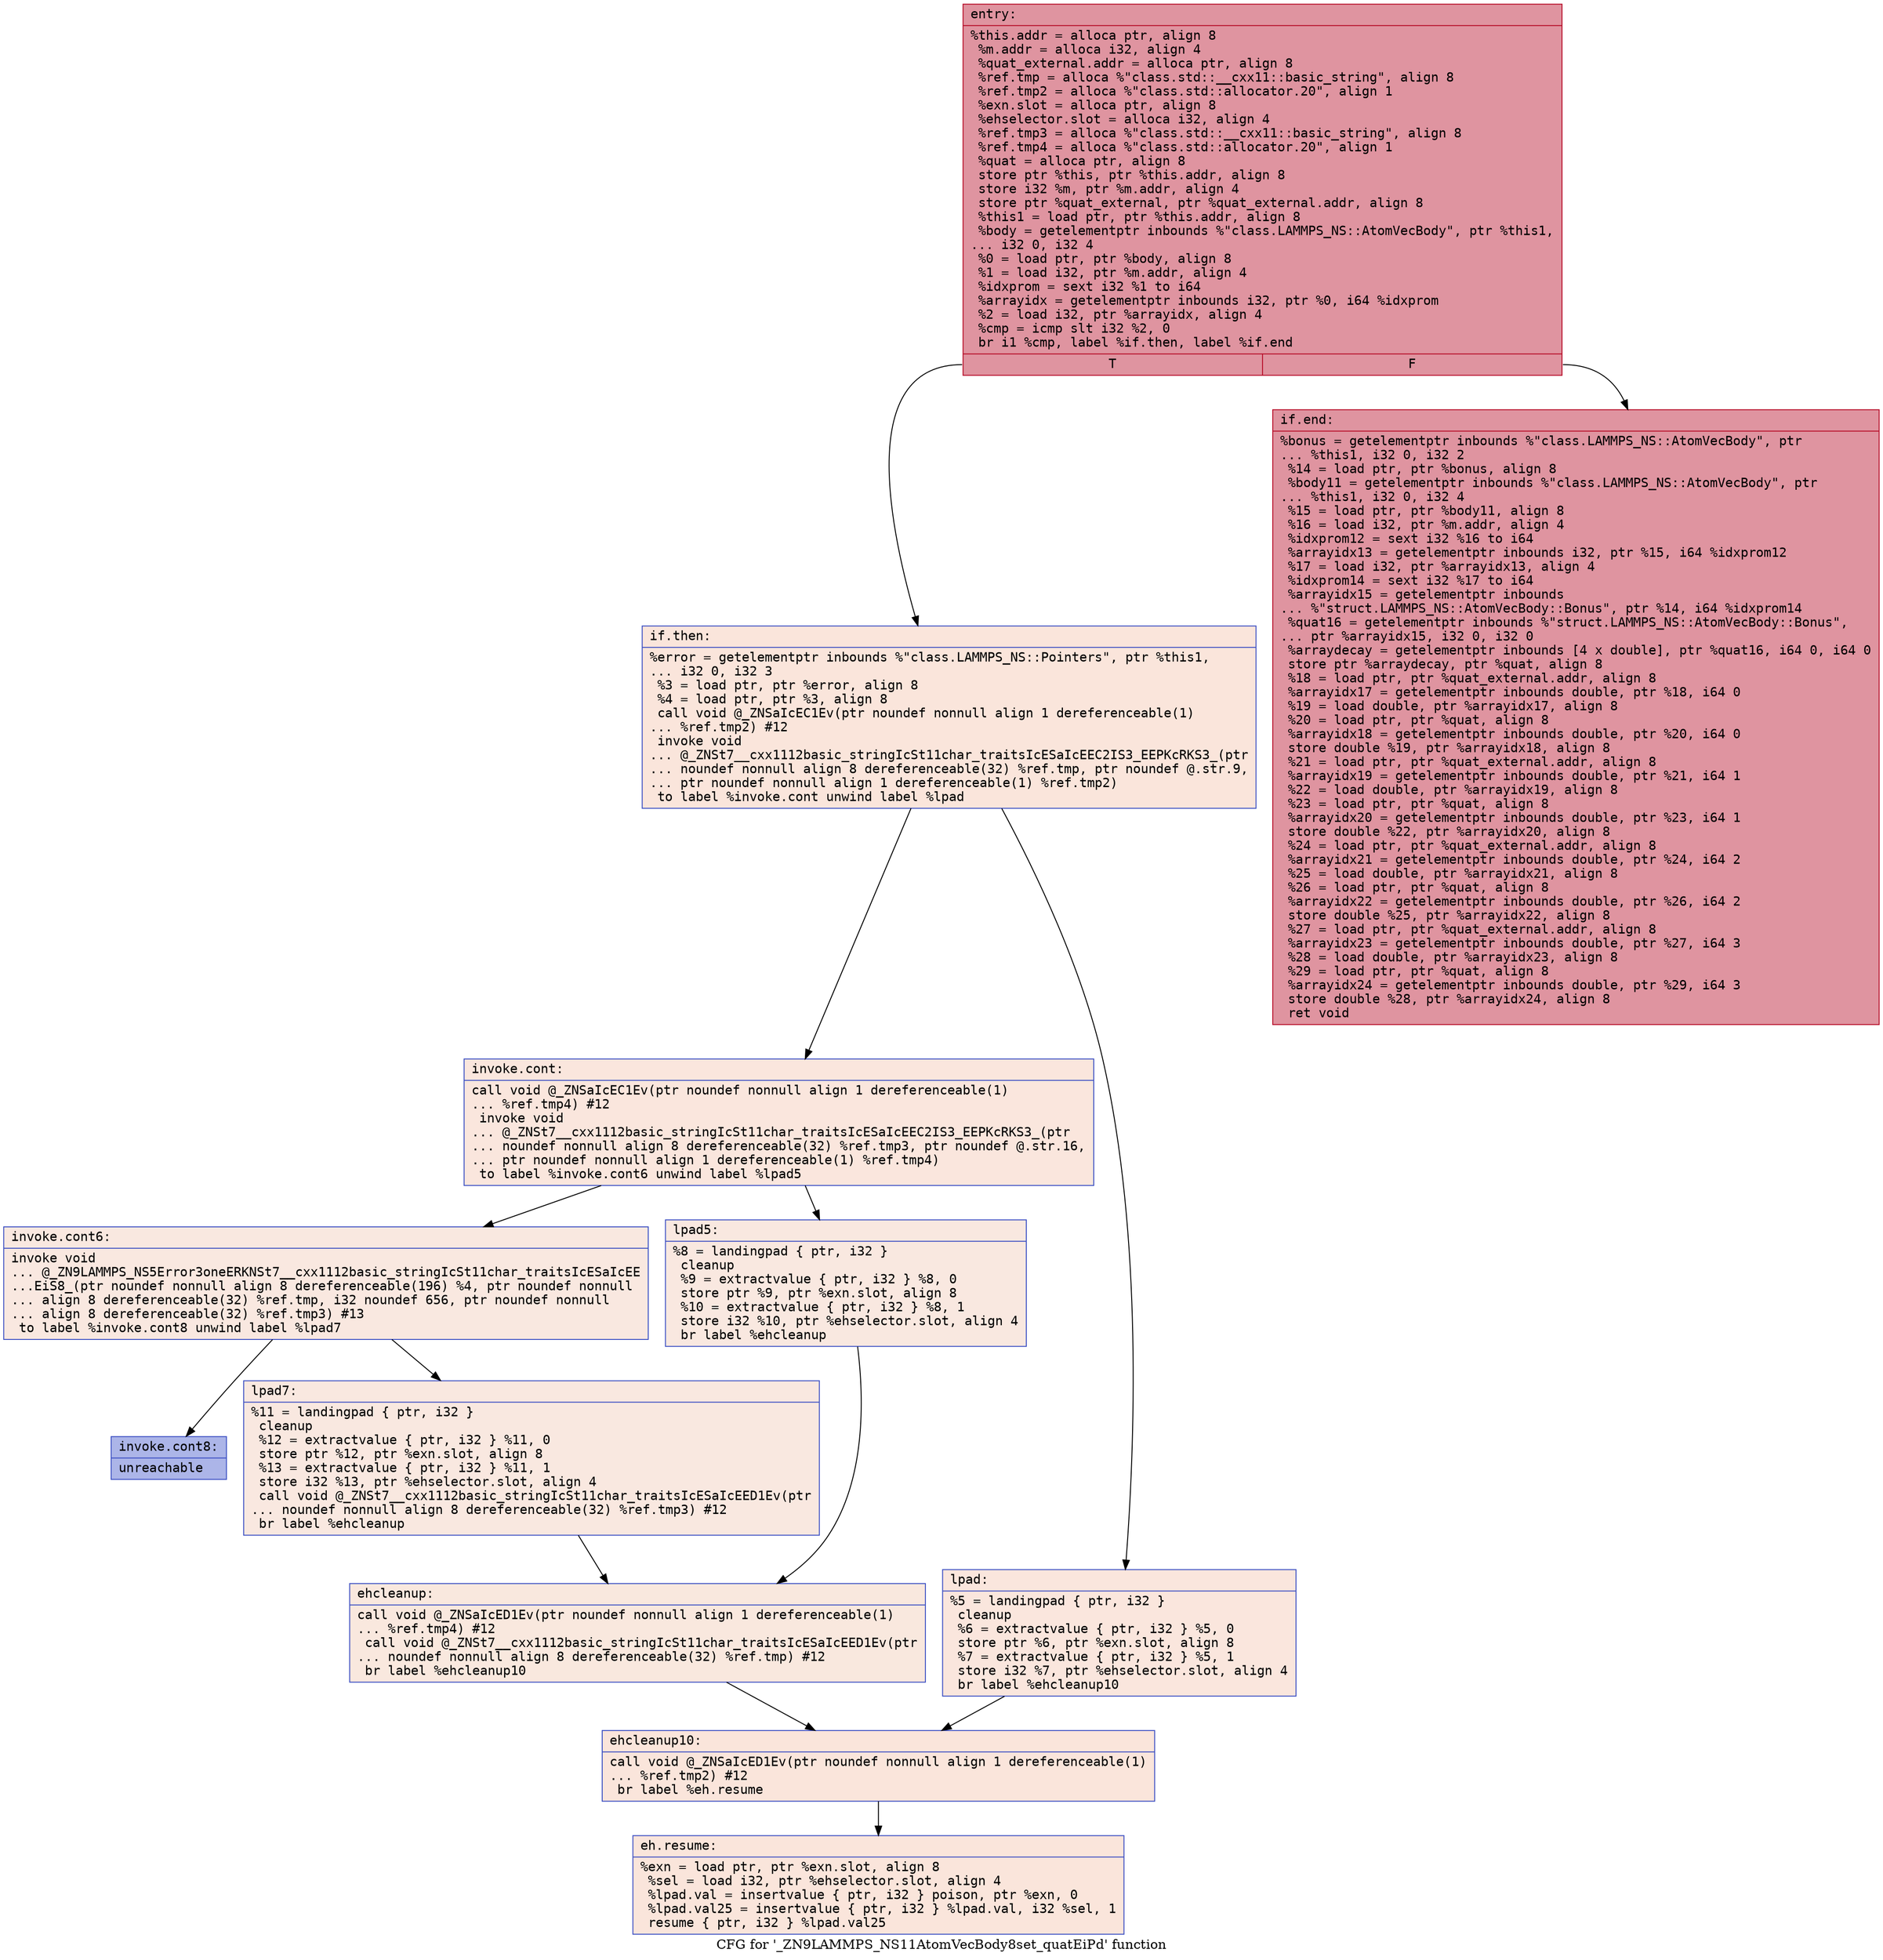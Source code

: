 digraph "CFG for '_ZN9LAMMPS_NS11AtomVecBody8set_quatEiPd' function" {
	label="CFG for '_ZN9LAMMPS_NS11AtomVecBody8set_quatEiPd' function";

	Node0x564c7b4e48f0 [shape=record,color="#b70d28ff", style=filled, fillcolor="#b70d2870" fontname="Courier",label="{entry:\l|  %this.addr = alloca ptr, align 8\l  %m.addr = alloca i32, align 4\l  %quat_external.addr = alloca ptr, align 8\l  %ref.tmp = alloca %\"class.std::__cxx11::basic_string\", align 8\l  %ref.tmp2 = alloca %\"class.std::allocator.20\", align 1\l  %exn.slot = alloca ptr, align 8\l  %ehselector.slot = alloca i32, align 4\l  %ref.tmp3 = alloca %\"class.std::__cxx11::basic_string\", align 8\l  %ref.tmp4 = alloca %\"class.std::allocator.20\", align 1\l  %quat = alloca ptr, align 8\l  store ptr %this, ptr %this.addr, align 8\l  store i32 %m, ptr %m.addr, align 4\l  store ptr %quat_external, ptr %quat_external.addr, align 8\l  %this1 = load ptr, ptr %this.addr, align 8\l  %body = getelementptr inbounds %\"class.LAMMPS_NS::AtomVecBody\", ptr %this1,\l... i32 0, i32 4\l  %0 = load ptr, ptr %body, align 8\l  %1 = load i32, ptr %m.addr, align 4\l  %idxprom = sext i32 %1 to i64\l  %arrayidx = getelementptr inbounds i32, ptr %0, i64 %idxprom\l  %2 = load i32, ptr %arrayidx, align 4\l  %cmp = icmp slt i32 %2, 0\l  br i1 %cmp, label %if.then, label %if.end\l|{<s0>T|<s1>F}}"];
	Node0x564c7b4e48f0:s0 -> Node0x564c7b4e57b0[tooltip="entry -> if.then\nProbability 0.00%" ];
	Node0x564c7b4e48f0:s1 -> Node0x564c7b4e5820[tooltip="entry -> if.end\nProbability 100.00%" ];
	Node0x564c7b4e57b0 [shape=record,color="#3d50c3ff", style=filled, fillcolor="#f4c5ad70" fontname="Courier",label="{if.then:\l|  %error = getelementptr inbounds %\"class.LAMMPS_NS::Pointers\", ptr %this1,\l... i32 0, i32 3\l  %3 = load ptr, ptr %error, align 8\l  %4 = load ptr, ptr %3, align 8\l  call void @_ZNSaIcEC1Ev(ptr noundef nonnull align 1 dereferenceable(1)\l... %ref.tmp2) #12\l  invoke void\l... @_ZNSt7__cxx1112basic_stringIcSt11char_traitsIcESaIcEEC2IS3_EEPKcRKS3_(ptr\l... noundef nonnull align 8 dereferenceable(32) %ref.tmp, ptr noundef @.str.9,\l... ptr noundef nonnull align 1 dereferenceable(1) %ref.tmp2)\l          to label %invoke.cont unwind label %lpad\l}"];
	Node0x564c7b4e57b0 -> Node0x564c7b4e5ca0[tooltip="if.then -> invoke.cont\nProbability 50.00%" ];
	Node0x564c7b4e57b0 -> Node0x564c7b4e5cf0[tooltip="if.then -> lpad\nProbability 50.00%" ];
	Node0x564c7b4e5ca0 [shape=record,color="#3d50c3ff", style=filled, fillcolor="#f3c7b170" fontname="Courier",label="{invoke.cont:\l|  call void @_ZNSaIcEC1Ev(ptr noundef nonnull align 1 dereferenceable(1)\l... %ref.tmp4) #12\l  invoke void\l... @_ZNSt7__cxx1112basic_stringIcSt11char_traitsIcESaIcEEC2IS3_EEPKcRKS3_(ptr\l... noundef nonnull align 8 dereferenceable(32) %ref.tmp3, ptr noundef @.str.16,\l... ptr noundef nonnull align 1 dereferenceable(1) %ref.tmp4)\l          to label %invoke.cont6 unwind label %lpad5\l}"];
	Node0x564c7b4e5ca0 -> Node0x564c7b4e6010[tooltip="invoke.cont -> invoke.cont6\nProbability 50.00%" ];
	Node0x564c7b4e5ca0 -> Node0x564c7b4e4f20[tooltip="invoke.cont -> lpad5\nProbability 50.00%" ];
	Node0x564c7b4e6010 [shape=record,color="#3d50c3ff", style=filled, fillcolor="#f1ccb870" fontname="Courier",label="{invoke.cont6:\l|  invoke void\l... @_ZN9LAMMPS_NS5Error3oneERKNSt7__cxx1112basic_stringIcSt11char_traitsIcESaIcEE\l...EiS8_(ptr noundef nonnull align 8 dereferenceable(196) %4, ptr noundef nonnull\l... align 8 dereferenceable(32) %ref.tmp, i32 noundef 656, ptr noundef nonnull\l... align 8 dereferenceable(32) %ref.tmp3) #13\l          to label %invoke.cont8 unwind label %lpad7\l}"];
	Node0x564c7b4e6010 -> Node0x564c7b4e5fc0[tooltip="invoke.cont6 -> invoke.cont8\nProbability 0.00%" ];
	Node0x564c7b4e6010 -> Node0x564c7b4e5060[tooltip="invoke.cont6 -> lpad7\nProbability 100.00%" ];
	Node0x564c7b4e5fc0 [shape=record,color="#3d50c3ff", style=filled, fillcolor="#4358cb70" fontname="Courier",label="{invoke.cont8:\l|  unreachable\l}"];
	Node0x564c7b4e5cf0 [shape=record,color="#3d50c3ff", style=filled, fillcolor="#f3c7b170" fontname="Courier",label="{lpad:\l|  %5 = landingpad \{ ptr, i32 \}\l          cleanup\l  %6 = extractvalue \{ ptr, i32 \} %5, 0\l  store ptr %6, ptr %exn.slot, align 8\l  %7 = extractvalue \{ ptr, i32 \} %5, 1\l  store i32 %7, ptr %ehselector.slot, align 4\l  br label %ehcleanup10\l}"];
	Node0x564c7b4e5cf0 -> Node0x564c7b4e69b0[tooltip="lpad -> ehcleanup10\nProbability 100.00%" ];
	Node0x564c7b4e4f20 [shape=record,color="#3d50c3ff", style=filled, fillcolor="#f1ccb870" fontname="Courier",label="{lpad5:\l|  %8 = landingpad \{ ptr, i32 \}\l          cleanup\l  %9 = extractvalue \{ ptr, i32 \} %8, 0\l  store ptr %9, ptr %exn.slot, align 8\l  %10 = extractvalue \{ ptr, i32 \} %8, 1\l  store i32 %10, ptr %ehselector.slot, align 4\l  br label %ehcleanup\l}"];
	Node0x564c7b4e4f20 -> Node0x564c7b4e6d00[tooltip="lpad5 -> ehcleanup\nProbability 100.00%" ];
	Node0x564c7b4e5060 [shape=record,color="#3d50c3ff", style=filled, fillcolor="#f1ccb870" fontname="Courier",label="{lpad7:\l|  %11 = landingpad \{ ptr, i32 \}\l          cleanup\l  %12 = extractvalue \{ ptr, i32 \} %11, 0\l  store ptr %12, ptr %exn.slot, align 8\l  %13 = extractvalue \{ ptr, i32 \} %11, 1\l  store i32 %13, ptr %ehselector.slot, align 4\l  call void @_ZNSt7__cxx1112basic_stringIcSt11char_traitsIcESaIcEED1Ev(ptr\l... noundef nonnull align 8 dereferenceable(32) %ref.tmp3) #12\l  br label %ehcleanup\l}"];
	Node0x564c7b4e5060 -> Node0x564c7b4e6d00[tooltip="lpad7 -> ehcleanup\nProbability 100.00%" ];
	Node0x564c7b4e6d00 [shape=record,color="#3d50c3ff", style=filled, fillcolor="#f2cab570" fontname="Courier",label="{ehcleanup:\l|  call void @_ZNSaIcED1Ev(ptr noundef nonnull align 1 dereferenceable(1)\l... %ref.tmp4) #12\l  call void @_ZNSt7__cxx1112basic_stringIcSt11char_traitsIcESaIcEED1Ev(ptr\l... noundef nonnull align 8 dereferenceable(32) %ref.tmp) #12\l  br label %ehcleanup10\l}"];
	Node0x564c7b4e6d00 -> Node0x564c7b4e69b0[tooltip="ehcleanup -> ehcleanup10\nProbability 100.00%" ];
	Node0x564c7b4e69b0 [shape=record,color="#3d50c3ff", style=filled, fillcolor="#f4c5ad70" fontname="Courier",label="{ehcleanup10:\l|  call void @_ZNSaIcED1Ev(ptr noundef nonnull align 1 dereferenceable(1)\l... %ref.tmp2) #12\l  br label %eh.resume\l}"];
	Node0x564c7b4e69b0 -> Node0x564c7b4e75b0[tooltip="ehcleanup10 -> eh.resume\nProbability 100.00%" ];
	Node0x564c7b4e5820 [shape=record,color="#b70d28ff", style=filled, fillcolor="#b70d2870" fontname="Courier",label="{if.end:\l|  %bonus = getelementptr inbounds %\"class.LAMMPS_NS::AtomVecBody\", ptr\l... %this1, i32 0, i32 2\l  %14 = load ptr, ptr %bonus, align 8\l  %body11 = getelementptr inbounds %\"class.LAMMPS_NS::AtomVecBody\", ptr\l... %this1, i32 0, i32 4\l  %15 = load ptr, ptr %body11, align 8\l  %16 = load i32, ptr %m.addr, align 4\l  %idxprom12 = sext i32 %16 to i64\l  %arrayidx13 = getelementptr inbounds i32, ptr %15, i64 %idxprom12\l  %17 = load i32, ptr %arrayidx13, align 4\l  %idxprom14 = sext i32 %17 to i64\l  %arrayidx15 = getelementptr inbounds\l... %\"struct.LAMMPS_NS::AtomVecBody::Bonus\", ptr %14, i64 %idxprom14\l  %quat16 = getelementptr inbounds %\"struct.LAMMPS_NS::AtomVecBody::Bonus\",\l... ptr %arrayidx15, i32 0, i32 0\l  %arraydecay = getelementptr inbounds [4 x double], ptr %quat16, i64 0, i64 0\l  store ptr %arraydecay, ptr %quat, align 8\l  %18 = load ptr, ptr %quat_external.addr, align 8\l  %arrayidx17 = getelementptr inbounds double, ptr %18, i64 0\l  %19 = load double, ptr %arrayidx17, align 8\l  %20 = load ptr, ptr %quat, align 8\l  %arrayidx18 = getelementptr inbounds double, ptr %20, i64 0\l  store double %19, ptr %arrayidx18, align 8\l  %21 = load ptr, ptr %quat_external.addr, align 8\l  %arrayidx19 = getelementptr inbounds double, ptr %21, i64 1\l  %22 = load double, ptr %arrayidx19, align 8\l  %23 = load ptr, ptr %quat, align 8\l  %arrayidx20 = getelementptr inbounds double, ptr %23, i64 1\l  store double %22, ptr %arrayidx20, align 8\l  %24 = load ptr, ptr %quat_external.addr, align 8\l  %arrayidx21 = getelementptr inbounds double, ptr %24, i64 2\l  %25 = load double, ptr %arrayidx21, align 8\l  %26 = load ptr, ptr %quat, align 8\l  %arrayidx22 = getelementptr inbounds double, ptr %26, i64 2\l  store double %25, ptr %arrayidx22, align 8\l  %27 = load ptr, ptr %quat_external.addr, align 8\l  %arrayidx23 = getelementptr inbounds double, ptr %27, i64 3\l  %28 = load double, ptr %arrayidx23, align 8\l  %29 = load ptr, ptr %quat, align 8\l  %arrayidx24 = getelementptr inbounds double, ptr %29, i64 3\l  store double %28, ptr %arrayidx24, align 8\l  ret void\l}"];
	Node0x564c7b4e75b0 [shape=record,color="#3d50c3ff", style=filled, fillcolor="#f4c5ad70" fontname="Courier",label="{eh.resume:\l|  %exn = load ptr, ptr %exn.slot, align 8\l  %sel = load i32, ptr %ehselector.slot, align 4\l  %lpad.val = insertvalue \{ ptr, i32 \} poison, ptr %exn, 0\l  %lpad.val25 = insertvalue \{ ptr, i32 \} %lpad.val, i32 %sel, 1\l  resume \{ ptr, i32 \} %lpad.val25\l}"];
}
